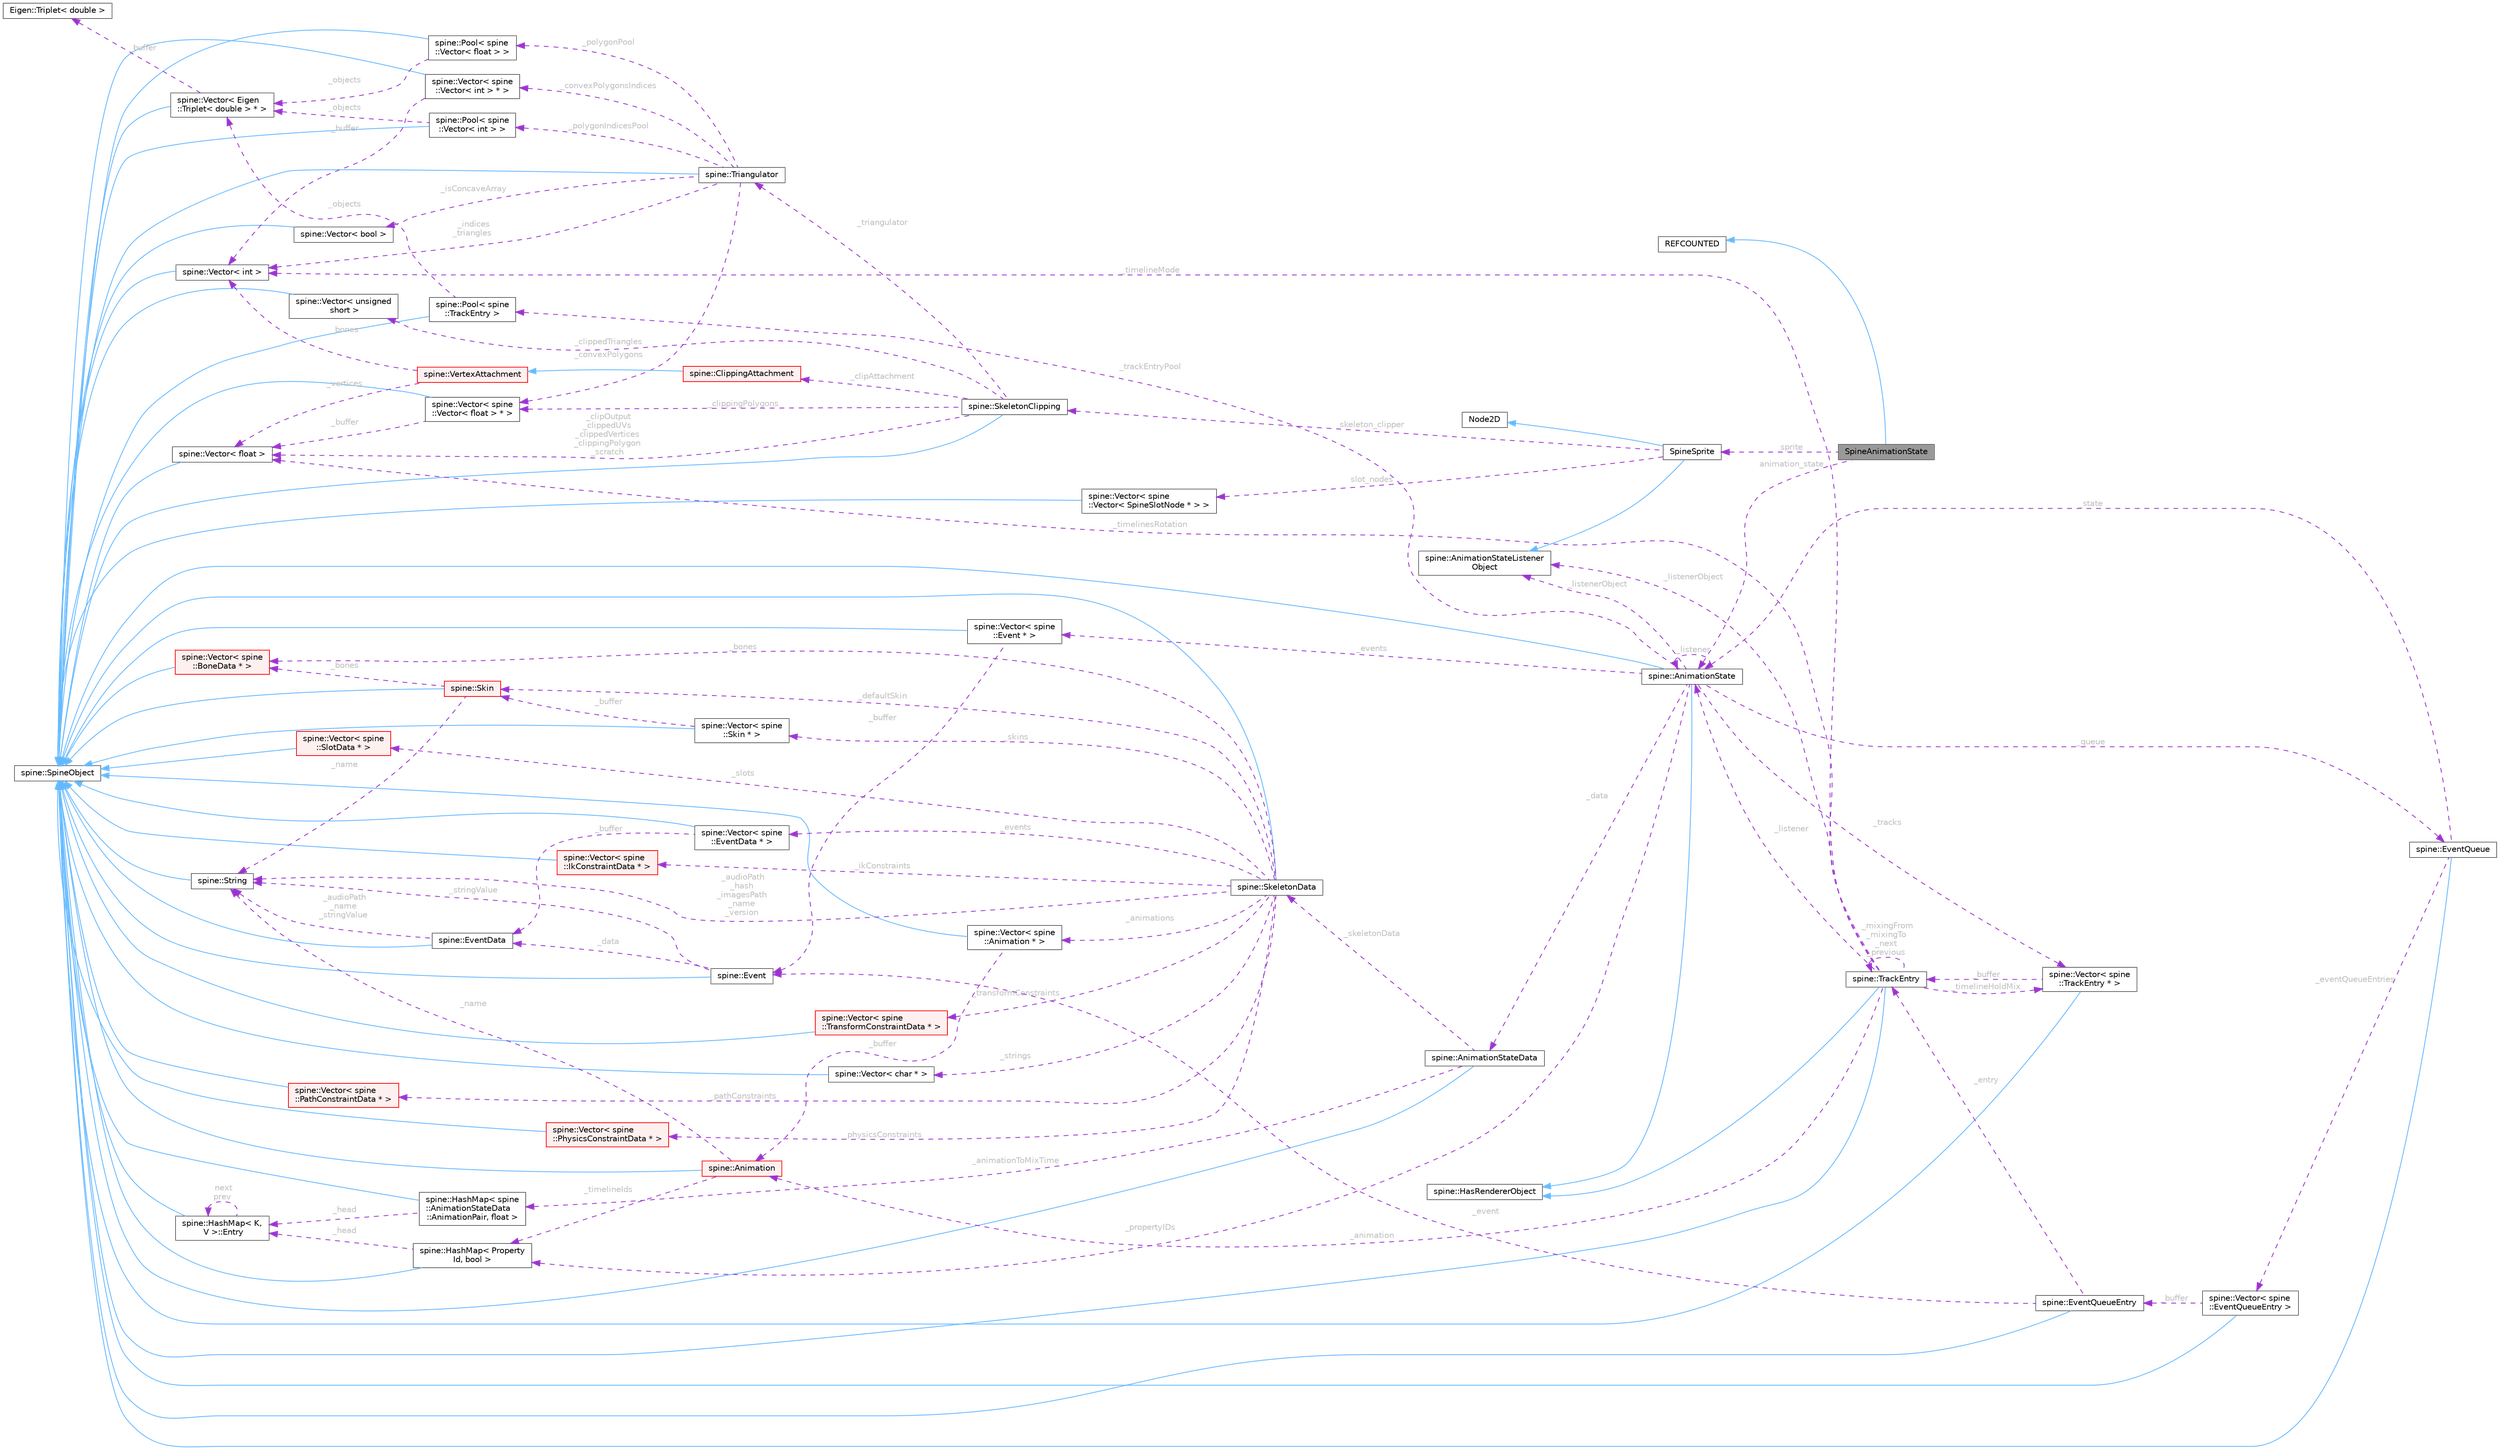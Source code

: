 digraph "SpineAnimationState"
{
 // LATEX_PDF_SIZE
  bgcolor="transparent";
  edge [fontname=Helvetica,fontsize=10,labelfontname=Helvetica,labelfontsize=10];
  node [fontname=Helvetica,fontsize=10,shape=box,height=0.2,width=0.4];
  rankdir="LR";
  Node1 [id="Node000001",label="SpineAnimationState",height=0.2,width=0.4,color="gray40", fillcolor="grey60", style="filled", fontcolor="black",tooltip=" "];
  Node2 -> Node1 [id="edge1_Node000001_Node000002",dir="back",color="steelblue1",style="solid",tooltip=" "];
  Node2 [id="Node000002",label="REFCOUNTED",height=0.2,width=0.4,color="gray40", fillcolor="white", style="filled",tooltip=" "];
  Node3 -> Node1 [id="edge2_Node000001_Node000003",dir="back",color="darkorchid3",style="dashed",tooltip=" ",label=" animation_state",fontcolor="grey" ];
  Node3 [id="Node000003",label="spine::AnimationState",height=0.2,width=0.4,color="gray40", fillcolor="white", style="filled",URL="$classspine_1_1_animation_state.html",tooltip=" "];
  Node4 -> Node3 [id="edge3_Node000003_Node000004",dir="back",color="steelblue1",style="solid",tooltip=" "];
  Node4 [id="Node000004",label="spine::SpineObject",height=0.2,width=0.4,color="gray40", fillcolor="white", style="filled",URL="$classspine_1_1_spine_object.html",tooltip=" "];
  Node5 -> Node3 [id="edge4_Node000003_Node000005",dir="back",color="steelblue1",style="solid",tooltip=" "];
  Node5 [id="Node000005",label="spine::HasRendererObject",height=0.2,width=0.4,color="gray40", fillcolor="white", style="filled",URL="$classspine_1_1_has_renderer_object.html",tooltip=" "];
  Node6 -> Node3 [id="edge5_Node000003_Node000006",dir="back",color="darkorchid3",style="dashed",tooltip=" ",label=" _data",fontcolor="grey" ];
  Node6 [id="Node000006",label="spine::AnimationStateData",height=0.2,width=0.4,color="gray40", fillcolor="white", style="filled",URL="$classspine_1_1_animation_state_data.html",tooltip="Stores mix (crossfade) durations to be applied when AnimationState animations are changed."];
  Node4 -> Node6 [id="edge6_Node000006_Node000004",dir="back",color="steelblue1",style="solid",tooltip=" "];
  Node7 -> Node6 [id="edge7_Node000006_Node000007",dir="back",color="darkorchid3",style="dashed",tooltip=" ",label=" _skeletonData",fontcolor="grey" ];
  Node7 [id="Node000007",label="spine::SkeletonData",height=0.2,width=0.4,color="gray40", fillcolor="white", style="filled",URL="$classspine_1_1_skeleton_data.html",tooltip="Stores the setup pose and all of the stateless data for a skeleton."];
  Node4 -> Node7 [id="edge8_Node000007_Node000004",dir="back",color="steelblue1",style="solid",tooltip=" "];
  Node8 -> Node7 [id="edge9_Node000007_Node000008",dir="back",color="darkorchid3",style="dashed",tooltip=" ",label=" _audioPath\n_hash\n_imagesPath\n_name\n_version",fontcolor="grey" ];
  Node8 [id="Node000008",label="spine::String",height=0.2,width=0.4,color="gray40", fillcolor="white", style="filled",URL="$classspine_1_1_string.html",tooltip=" "];
  Node4 -> Node8 [id="edge10_Node000008_Node000004",dir="back",color="steelblue1",style="solid",tooltip=" "];
  Node9 -> Node7 [id="edge11_Node000007_Node000009",dir="back",color="darkorchid3",style="dashed",tooltip=" ",label=" _bones",fontcolor="grey" ];
  Node9 [id="Node000009",label="spine::Vector\< spine\l::BoneData * \>",height=0.2,width=0.4,color="red", fillcolor="#FFF0F0", style="filled",URL="$classspine_1_1_vector.html",tooltip=" "];
  Node4 -> Node9 [id="edge12_Node000009_Node000004",dir="back",color="steelblue1",style="solid",tooltip=" "];
  Node11 -> Node7 [id="edge13_Node000007_Node000011",dir="back",color="darkorchid3",style="dashed",tooltip=" ",label=" _slots",fontcolor="grey" ];
  Node11 [id="Node000011",label="spine::Vector\< spine\l::SlotData * \>",height=0.2,width=0.4,color="red", fillcolor="#FFF0F0", style="filled",URL="$classspine_1_1_vector.html",tooltip=" "];
  Node4 -> Node11 [id="edge14_Node000011_Node000004",dir="back",color="steelblue1",style="solid",tooltip=" "];
  Node13 -> Node7 [id="edge15_Node000007_Node000013",dir="back",color="darkorchid3",style="dashed",tooltip=" ",label=" _skins",fontcolor="grey" ];
  Node13 [id="Node000013",label="spine::Vector\< spine\l::Skin * \>",height=0.2,width=0.4,color="gray40", fillcolor="white", style="filled",URL="$classspine_1_1_vector.html",tooltip=" "];
  Node4 -> Node13 [id="edge16_Node000013_Node000004",dir="back",color="steelblue1",style="solid",tooltip=" "];
  Node14 -> Node13 [id="edge17_Node000013_Node000014",dir="back",color="darkorchid3",style="dashed",tooltip=" ",label=" _buffer",fontcolor="grey" ];
  Node14 [id="Node000014",label="spine::Skin",height=0.2,width=0.4,color="red", fillcolor="#FFF0F0", style="filled",URL="$classspine_1_1_skin.html",tooltip=" "];
  Node4 -> Node14 [id="edge18_Node000014_Node000004",dir="back",color="steelblue1",style="solid",tooltip=" "];
  Node8 -> Node14 [id="edge19_Node000014_Node000008",dir="back",color="darkorchid3",style="dashed",tooltip=" ",label=" _name",fontcolor="grey" ];
  Node9 -> Node14 [id="edge20_Node000014_Node000009",dir="back",color="darkorchid3",style="dashed",tooltip=" ",label=" _bones",fontcolor="grey" ];
  Node14 -> Node7 [id="edge21_Node000007_Node000014",dir="back",color="darkorchid3",style="dashed",tooltip=" ",label=" _defaultSkin",fontcolor="grey" ];
  Node19 -> Node7 [id="edge22_Node000007_Node000019",dir="back",color="darkorchid3",style="dashed",tooltip=" ",label=" _events",fontcolor="grey" ];
  Node19 [id="Node000019",label="spine::Vector\< spine\l::EventData * \>",height=0.2,width=0.4,color="gray40", fillcolor="white", style="filled",URL="$classspine_1_1_vector.html",tooltip=" "];
  Node4 -> Node19 [id="edge23_Node000019_Node000004",dir="back",color="steelblue1",style="solid",tooltip=" "];
  Node20 -> Node19 [id="edge24_Node000019_Node000020",dir="back",color="darkorchid3",style="dashed",tooltip=" ",label=" _buffer",fontcolor="grey" ];
  Node20 [id="Node000020",label="spine::EventData",height=0.2,width=0.4,color="gray40", fillcolor="white", style="filled",URL="$classspine_1_1_event_data.html",tooltip="Stores the setup pose values for an Event."];
  Node4 -> Node20 [id="edge25_Node000020_Node000004",dir="back",color="steelblue1",style="solid",tooltip=" "];
  Node8 -> Node20 [id="edge26_Node000020_Node000008",dir="back",color="darkorchid3",style="dashed",tooltip=" ",label=" _audioPath\n_name\n_stringValue",fontcolor="grey" ];
  Node21 -> Node7 [id="edge27_Node000007_Node000021",dir="back",color="darkorchid3",style="dashed",tooltip=" ",label=" _animations",fontcolor="grey" ];
  Node21 [id="Node000021",label="spine::Vector\< spine\l::Animation * \>",height=0.2,width=0.4,color="gray40", fillcolor="white", style="filled",URL="$classspine_1_1_vector.html",tooltip=" "];
  Node4 -> Node21 [id="edge28_Node000021_Node000004",dir="back",color="steelblue1",style="solid",tooltip=" "];
  Node22 -> Node21 [id="edge29_Node000021_Node000022",dir="back",color="darkorchid3",style="dashed",tooltip=" ",label=" _buffer",fontcolor="grey" ];
  Node22 [id="Node000022",label="spine::Animation",height=0.2,width=0.4,color="red", fillcolor="#FFF0F0", style="filled",URL="$classspine_1_1_animation.html",tooltip=" "];
  Node4 -> Node22 [id="edge30_Node000022_Node000004",dir="back",color="steelblue1",style="solid",tooltip=" "];
  Node27 -> Node22 [id="edge31_Node000022_Node000027",dir="back",color="darkorchid3",style="dashed",tooltip=" ",label=" _timelineIds",fontcolor="grey" ];
  Node27 [id="Node000027",label="spine::HashMap\< Property\lId, bool \>",height=0.2,width=0.4,color="gray40", fillcolor="white", style="filled",URL="$classspine_1_1_hash_map.html",tooltip=" "];
  Node4 -> Node27 [id="edge32_Node000027_Node000004",dir="back",color="steelblue1",style="solid",tooltip=" "];
  Node28 -> Node27 [id="edge33_Node000027_Node000028",dir="back",color="darkorchid3",style="dashed",tooltip=" ",label=" _head",fontcolor="grey" ];
  Node28 [id="Node000028",label="spine::HashMap\< K,\l V \>::Entry",height=0.2,width=0.4,color="gray40", fillcolor="white", style="filled",URL="$classspine_1_1_hash_map_1_1_entry.html",tooltip=" "];
  Node4 -> Node28 [id="edge34_Node000028_Node000004",dir="back",color="steelblue1",style="solid",tooltip=" "];
  Node28 -> Node28 [id="edge35_Node000028_Node000028",dir="back",color="darkorchid3",style="dashed",tooltip=" ",label=" next\nprev",fontcolor="grey" ];
  Node8 -> Node22 [id="edge36_Node000022_Node000008",dir="back",color="darkorchid3",style="dashed",tooltip=" ",label=" _name",fontcolor="grey" ];
  Node29 -> Node7 [id="edge37_Node000007_Node000029",dir="back",color="darkorchid3",style="dashed",tooltip=" ",label=" _ikConstraints",fontcolor="grey" ];
  Node29 [id="Node000029",label="spine::Vector\< spine\l::IkConstraintData * \>",height=0.2,width=0.4,color="red", fillcolor="#FFF0F0", style="filled",URL="$classspine_1_1_vector.html",tooltip=" "];
  Node4 -> Node29 [id="edge38_Node000029_Node000004",dir="back",color="steelblue1",style="solid",tooltip=" "];
  Node31 -> Node7 [id="edge39_Node000007_Node000031",dir="back",color="darkorchid3",style="dashed",tooltip=" ",label=" _transformConstraints",fontcolor="grey" ];
  Node31 [id="Node000031",label="spine::Vector\< spine\l::TransformConstraintData * \>",height=0.2,width=0.4,color="red", fillcolor="#FFF0F0", style="filled",URL="$classspine_1_1_vector.html",tooltip=" "];
  Node4 -> Node31 [id="edge40_Node000031_Node000004",dir="back",color="steelblue1",style="solid",tooltip=" "];
  Node33 -> Node7 [id="edge41_Node000007_Node000033",dir="back",color="darkorchid3",style="dashed",tooltip=" ",label=" _pathConstraints",fontcolor="grey" ];
  Node33 [id="Node000033",label="spine::Vector\< spine\l::PathConstraintData * \>",height=0.2,width=0.4,color="red", fillcolor="#FFF0F0", style="filled",URL="$classspine_1_1_vector.html",tooltip=" "];
  Node4 -> Node33 [id="edge42_Node000033_Node000004",dir="back",color="steelblue1",style="solid",tooltip=" "];
  Node35 -> Node7 [id="edge43_Node000007_Node000035",dir="back",color="darkorchid3",style="dashed",tooltip=" ",label=" _physicsConstraints",fontcolor="grey" ];
  Node35 [id="Node000035",label="spine::Vector\< spine\l::PhysicsConstraintData * \>",height=0.2,width=0.4,color="red", fillcolor="#FFF0F0", style="filled",URL="$classspine_1_1_vector.html",tooltip=" "];
  Node4 -> Node35 [id="edge44_Node000035_Node000004",dir="back",color="steelblue1",style="solid",tooltip=" "];
  Node37 -> Node7 [id="edge45_Node000007_Node000037",dir="back",color="darkorchid3",style="dashed",tooltip=" ",label=" _strings",fontcolor="grey" ];
  Node37 [id="Node000037",label="spine::Vector\< char * \>",height=0.2,width=0.4,color="gray40", fillcolor="white", style="filled",URL="$classspine_1_1_vector.html",tooltip=" "];
  Node4 -> Node37 [id="edge46_Node000037_Node000004",dir="back",color="steelblue1",style="solid",tooltip=" "];
  Node38 -> Node6 [id="edge47_Node000006_Node000038",dir="back",color="darkorchid3",style="dashed",tooltip=" ",label=" _animationToMixTime",fontcolor="grey" ];
  Node38 [id="Node000038",label="spine::HashMap\< spine\l::AnimationStateData\l::AnimationPair, float \>",height=0.2,width=0.4,color="gray40", fillcolor="white", style="filled",URL="$classspine_1_1_hash_map.html",tooltip=" "];
  Node4 -> Node38 [id="edge48_Node000038_Node000004",dir="back",color="steelblue1",style="solid",tooltip=" "];
  Node28 -> Node38 [id="edge49_Node000038_Node000028",dir="back",color="darkorchid3",style="dashed",tooltip=" ",label=" _head",fontcolor="grey" ];
  Node39 -> Node3 [id="edge50_Node000003_Node000039",dir="back",color="darkorchid3",style="dashed",tooltip=" ",label=" _trackEntryPool",fontcolor="grey" ];
  Node39 [id="Node000039",label="spine::Pool\< spine\l::TrackEntry \>",height=0.2,width=0.4,color="gray40", fillcolor="white", style="filled",URL="$classspine_1_1_pool.html",tooltip=" "];
  Node4 -> Node39 [id="edge51_Node000039_Node000004",dir="back",color="steelblue1",style="solid",tooltip=" "];
  Node40 -> Node39 [id="edge52_Node000039_Node000040",dir="back",color="darkorchid3",style="dashed",tooltip=" ",label=" _objects",fontcolor="grey" ];
  Node40 [id="Node000040",label="spine::Vector\< Eigen\l::Triplet\< double \> * \>",height=0.2,width=0.4,color="gray40", fillcolor="white", style="filled",URL="$classspine_1_1_vector.html",tooltip=" "];
  Node4 -> Node40 [id="edge53_Node000040_Node000004",dir="back",color="steelblue1",style="solid",tooltip=" "];
  Node41 -> Node40 [id="edge54_Node000040_Node000041",dir="back",color="darkorchid3",style="dashed",tooltip=" ",label=" _buffer",fontcolor="grey" ];
  Node41 [id="Node000041",label="Eigen::Triplet\< double \>",height=0.2,width=0.4,color="gray40", fillcolor="white", style="filled",URL="$class_eigen_1_1_triplet.html",tooltip=" "];
  Node42 -> Node3 [id="edge55_Node000003_Node000042",dir="back",color="darkorchid3",style="dashed",tooltip=" ",label=" _tracks",fontcolor="grey" ];
  Node42 [id="Node000042",label="spine::Vector\< spine\l::TrackEntry * \>",height=0.2,width=0.4,color="gray40", fillcolor="white", style="filled",URL="$classspine_1_1_vector.html",tooltip=" "];
  Node4 -> Node42 [id="edge56_Node000042_Node000004",dir="back",color="steelblue1",style="solid",tooltip=" "];
  Node43 -> Node42 [id="edge57_Node000042_Node000043",dir="back",color="darkorchid3",style="dashed",tooltip=" ",label=" _buffer",fontcolor="grey" ];
  Node43 [id="Node000043",label="spine::TrackEntry",height=0.2,width=0.4,color="gray40", fillcolor="white", style="filled",URL="$classspine_1_1_track_entry.html",tooltip="State for the playback of an animation"];
  Node4 -> Node43 [id="edge58_Node000043_Node000004",dir="back",color="steelblue1",style="solid",tooltip=" "];
  Node5 -> Node43 [id="edge59_Node000043_Node000005",dir="back",color="steelblue1",style="solid",tooltip=" "];
  Node22 -> Node43 [id="edge60_Node000043_Node000022",dir="back",color="darkorchid3",style="dashed",tooltip=" ",label=" _animation",fontcolor="grey" ];
  Node43 -> Node43 [id="edge61_Node000043_Node000043",dir="back",color="darkorchid3",style="dashed",tooltip=" ",label=" _mixingFrom\n_mixingTo\n_next\n_previous",fontcolor="grey" ];
  Node44 -> Node43 [id="edge62_Node000043_Node000044",dir="back",color="darkorchid3",style="dashed",tooltip=" ",label=" _timelineMode",fontcolor="grey" ];
  Node44 [id="Node000044",label="spine::Vector\< int \>",height=0.2,width=0.4,color="gray40", fillcolor="white", style="filled",URL="$classspine_1_1_vector.html",tooltip=" "];
  Node4 -> Node44 [id="edge63_Node000044_Node000004",dir="back",color="steelblue1",style="solid",tooltip=" "];
  Node42 -> Node43 [id="edge64_Node000043_Node000042",dir="back",color="darkorchid3",style="dashed",tooltip=" ",label=" _timelineHoldMix",fontcolor="grey" ];
  Node26 -> Node43 [id="edge65_Node000043_Node000026",dir="back",color="darkorchid3",style="dashed",tooltip=" ",label=" _timelinesRotation",fontcolor="grey" ];
  Node26 [id="Node000026",label="spine::Vector\< float \>",height=0.2,width=0.4,color="gray40", fillcolor="white", style="filled",URL="$classspine_1_1_vector.html",tooltip=" "];
  Node4 -> Node26 [id="edge66_Node000026_Node000004",dir="back",color="steelblue1",style="solid",tooltip=" "];
  Node3 -> Node43 [id="edge67_Node000043_Node000003",dir="back",color="darkorchid3",style="dashed",tooltip=" ",label=" _listener",fontcolor="grey" ];
  Node45 -> Node43 [id="edge68_Node000043_Node000045",dir="back",color="darkorchid3",style="dashed",tooltip=" ",label=" _listenerObject",fontcolor="grey" ];
  Node45 [id="Node000045",label="spine::AnimationStateListener\lObject",height=0.2,width=0.4,color="gray40", fillcolor="white", style="filled",URL="$classspine_1_1_animation_state_listener_object.html",tooltip="Abstract class to inherit from to create a callback object"];
  Node46 -> Node3 [id="edge69_Node000003_Node000046",dir="back",color="darkorchid3",style="dashed",tooltip=" ",label=" _events",fontcolor="grey" ];
  Node46 [id="Node000046",label="spine::Vector\< spine\l::Event * \>",height=0.2,width=0.4,color="gray40", fillcolor="white", style="filled",URL="$classspine_1_1_vector.html",tooltip=" "];
  Node4 -> Node46 [id="edge70_Node000046_Node000004",dir="back",color="steelblue1",style="solid",tooltip=" "];
  Node47 -> Node46 [id="edge71_Node000046_Node000047",dir="back",color="darkorchid3",style="dashed",tooltip=" ",label=" _buffer",fontcolor="grey" ];
  Node47 [id="Node000047",label="spine::Event",height=0.2,width=0.4,color="gray40", fillcolor="white", style="filled",URL="$classspine_1_1_event.html",tooltip="Stores the current pose values for an Event."];
  Node4 -> Node47 [id="edge72_Node000047_Node000004",dir="back",color="steelblue1",style="solid",tooltip=" "];
  Node20 -> Node47 [id="edge73_Node000047_Node000020",dir="back",color="darkorchid3",style="dashed",tooltip=" ",label=" _data",fontcolor="grey" ];
  Node8 -> Node47 [id="edge74_Node000047_Node000008",dir="back",color="darkorchid3",style="dashed",tooltip=" ",label=" _stringValue",fontcolor="grey" ];
  Node48 -> Node3 [id="edge75_Node000003_Node000048",dir="back",color="darkorchid3",style="dashed",tooltip=" ",label=" _queue",fontcolor="grey" ];
  Node48 [id="Node000048",label="spine::EventQueue",height=0.2,width=0.4,color="gray40", fillcolor="white", style="filled",URL="$classspine_1_1_event_queue.html",tooltip=" "];
  Node4 -> Node48 [id="edge76_Node000048_Node000004",dir="back",color="steelblue1",style="solid",tooltip=" "];
  Node49 -> Node48 [id="edge77_Node000048_Node000049",dir="back",color="darkorchid3",style="dashed",tooltip=" ",label=" _eventQueueEntries",fontcolor="grey" ];
  Node49 [id="Node000049",label="spine::Vector\< spine\l::EventQueueEntry \>",height=0.2,width=0.4,color="gray40", fillcolor="white", style="filled",URL="$classspine_1_1_vector.html",tooltip=" "];
  Node4 -> Node49 [id="edge78_Node000049_Node000004",dir="back",color="steelblue1",style="solid",tooltip=" "];
  Node50 -> Node49 [id="edge79_Node000049_Node000050",dir="back",color="darkorchid3",style="dashed",tooltip=" ",label=" _buffer",fontcolor="grey" ];
  Node50 [id="Node000050",label="spine::EventQueueEntry",height=0.2,width=0.4,color="gray40", fillcolor="white", style="filled",URL="$classspine_1_1_event_queue_entry.html",tooltip=" "];
  Node4 -> Node50 [id="edge80_Node000050_Node000004",dir="back",color="steelblue1",style="solid",tooltip=" "];
  Node43 -> Node50 [id="edge81_Node000050_Node000043",dir="back",color="darkorchid3",style="dashed",tooltip=" ",label=" _entry",fontcolor="grey" ];
  Node47 -> Node50 [id="edge82_Node000050_Node000047",dir="back",color="darkorchid3",style="dashed",tooltip=" ",label=" _event",fontcolor="grey" ];
  Node3 -> Node48 [id="edge83_Node000048_Node000003",dir="back",color="darkorchid3",style="dashed",tooltip=" ",label=" _state",fontcolor="grey" ];
  Node27 -> Node3 [id="edge84_Node000003_Node000027",dir="back",color="darkorchid3",style="dashed",tooltip=" ",label=" _propertyIDs",fontcolor="grey" ];
  Node3 -> Node3 [id="edge85_Node000003_Node000003",dir="back",color="darkorchid3",style="dashed",tooltip=" ",label=" _listener",fontcolor="grey" ];
  Node45 -> Node3 [id="edge86_Node000003_Node000045",dir="back",color="darkorchid3",style="dashed",tooltip=" ",label=" _listenerObject",fontcolor="grey" ];
  Node51 -> Node1 [id="edge87_Node000001_Node000051",dir="back",color="darkorchid3",style="dashed",tooltip=" ",label=" sprite",fontcolor="grey" ];
  Node51 [id="Node000051",label="SpineSprite",height=0.2,width=0.4,color="gray40", fillcolor="white", style="filled",URL="$class_spine_sprite.html",tooltip=" "];
  Node52 -> Node51 [id="edge88_Node000051_Node000052",dir="back",color="steelblue1",style="solid",tooltip=" "];
  Node52 [id="Node000052",label="Node2D",height=0.2,width=0.4,color="gray40", fillcolor="white", style="filled",tooltip=" "];
  Node45 -> Node51 [id="edge89_Node000051_Node000045",dir="back",color="steelblue1",style="solid",tooltip=" "];
  Node53 -> Node51 [id="edge90_Node000051_Node000053",dir="back",color="darkorchid3",style="dashed",tooltip=" ",label=" slot_nodes",fontcolor="grey" ];
  Node53 [id="Node000053",label="spine::Vector\< spine\l::Vector\< SpineSlotNode * \> \>",height=0.2,width=0.4,color="gray40", fillcolor="white", style="filled",URL="$classspine_1_1_vector.html",tooltip=" "];
  Node4 -> Node53 [id="edge91_Node000053_Node000004",dir="back",color="steelblue1",style="solid",tooltip=" "];
  Node54 -> Node51 [id="edge92_Node000051_Node000054",dir="back",color="darkorchid3",style="dashed",tooltip=" ",label=" skeleton_clipper",fontcolor="grey" ];
  Node54 [id="Node000054",label="spine::SkeletonClipping",height=0.2,width=0.4,color="gray40", fillcolor="white", style="filled",URL="$classspine_1_1_skeleton_clipping.html",tooltip=" "];
  Node4 -> Node54 [id="edge93_Node000054_Node000004",dir="back",color="steelblue1",style="solid",tooltip=" "];
  Node55 -> Node54 [id="edge94_Node000054_Node000055",dir="back",color="darkorchid3",style="dashed",tooltip=" ",label=" _triangulator",fontcolor="grey" ];
  Node55 [id="Node000055",label="spine::Triangulator",height=0.2,width=0.4,color="gray40", fillcolor="white", style="filled",URL="$classspine_1_1_triangulator.html",tooltip=" "];
  Node4 -> Node55 [id="edge95_Node000055_Node000004",dir="back",color="steelblue1",style="solid",tooltip=" "];
  Node56 -> Node55 [id="edge96_Node000055_Node000056",dir="back",color="darkorchid3",style="dashed",tooltip=" ",label=" _convexPolygons",fontcolor="grey" ];
  Node56 [id="Node000056",label="spine::Vector\< spine\l::Vector\< float \> * \>",height=0.2,width=0.4,color="gray40", fillcolor="white", style="filled",URL="$classspine_1_1_vector.html",tooltip=" "];
  Node4 -> Node56 [id="edge97_Node000056_Node000004",dir="back",color="steelblue1",style="solid",tooltip=" "];
  Node26 -> Node56 [id="edge98_Node000056_Node000026",dir="back",color="darkorchid3",style="dashed",tooltip=" ",label=" _buffer",fontcolor="grey" ];
  Node57 -> Node55 [id="edge99_Node000055_Node000057",dir="back",color="darkorchid3",style="dashed",tooltip=" ",label=" _convexPolygonsIndices",fontcolor="grey" ];
  Node57 [id="Node000057",label="spine::Vector\< spine\l::Vector\< int \> * \>",height=0.2,width=0.4,color="gray40", fillcolor="white", style="filled",URL="$classspine_1_1_vector.html",tooltip=" "];
  Node4 -> Node57 [id="edge100_Node000057_Node000004",dir="back",color="steelblue1",style="solid",tooltip=" "];
  Node44 -> Node57 [id="edge101_Node000057_Node000044",dir="back",color="darkorchid3",style="dashed",tooltip=" ",label=" _buffer",fontcolor="grey" ];
  Node44 -> Node55 [id="edge102_Node000055_Node000044",dir="back",color="darkorchid3",style="dashed",tooltip=" ",label=" _indices\n_triangles",fontcolor="grey" ];
  Node58 -> Node55 [id="edge103_Node000055_Node000058",dir="back",color="darkorchid3",style="dashed",tooltip=" ",label=" _isConcaveArray",fontcolor="grey" ];
  Node58 [id="Node000058",label="spine::Vector\< bool \>",height=0.2,width=0.4,color="gray40", fillcolor="white", style="filled",URL="$classspine_1_1_vector.html",tooltip=" "];
  Node4 -> Node58 [id="edge104_Node000058_Node000004",dir="back",color="steelblue1",style="solid",tooltip=" "];
  Node59 -> Node55 [id="edge105_Node000055_Node000059",dir="back",color="darkorchid3",style="dashed",tooltip=" ",label=" _polygonPool",fontcolor="grey" ];
  Node59 [id="Node000059",label="spine::Pool\< spine\l::Vector\< float \> \>",height=0.2,width=0.4,color="gray40", fillcolor="white", style="filled",URL="$classspine_1_1_pool.html",tooltip=" "];
  Node4 -> Node59 [id="edge106_Node000059_Node000004",dir="back",color="steelblue1",style="solid",tooltip=" "];
  Node40 -> Node59 [id="edge107_Node000059_Node000040",dir="back",color="darkorchid3",style="dashed",tooltip=" ",label=" _objects",fontcolor="grey" ];
  Node60 -> Node55 [id="edge108_Node000055_Node000060",dir="back",color="darkorchid3",style="dashed",tooltip=" ",label=" _polygonIndicesPool",fontcolor="grey" ];
  Node60 [id="Node000060",label="spine::Pool\< spine\l::Vector\< int \> \>",height=0.2,width=0.4,color="gray40", fillcolor="white", style="filled",URL="$classspine_1_1_pool.html",tooltip=" "];
  Node4 -> Node60 [id="edge109_Node000060_Node000004",dir="back",color="steelblue1",style="solid",tooltip=" "];
  Node40 -> Node60 [id="edge110_Node000060_Node000040",dir="back",color="darkorchid3",style="dashed",tooltip=" ",label=" _objects",fontcolor="grey" ];
  Node26 -> Node54 [id="edge111_Node000054_Node000026",dir="back",color="darkorchid3",style="dashed",tooltip=" ",label=" _clipOutput\n_clippedUVs\n_clippedVertices\n_clippingPolygon\n_scratch",fontcolor="grey" ];
  Node61 -> Node54 [id="edge112_Node000054_Node000061",dir="back",color="darkorchid3",style="dashed",tooltip=" ",label=" _clippedTriangles",fontcolor="grey" ];
  Node61 [id="Node000061",label="spine::Vector\< unsigned\l short \>",height=0.2,width=0.4,color="gray40", fillcolor="white", style="filled",URL="$classspine_1_1_vector.html",tooltip=" "];
  Node4 -> Node61 [id="edge113_Node000061_Node000004",dir="back",color="steelblue1",style="solid",tooltip=" "];
  Node62 -> Node54 [id="edge114_Node000054_Node000062",dir="back",color="darkorchid3",style="dashed",tooltip=" ",label=" _clipAttachment",fontcolor="grey" ];
  Node62 [id="Node000062",label="spine::ClippingAttachment",height=0.2,width=0.4,color="red", fillcolor="#FFF0F0", style="filled",URL="$classspine_1_1_clipping_attachment.html",tooltip=" "];
  Node63 -> Node62 [id="edge115_Node000062_Node000063",dir="back",color="steelblue1",style="solid",tooltip=" "];
  Node63 [id="Node000063",label="spine::VertexAttachment",height=0.2,width=0.4,color="red", fillcolor="#FFF0F0", style="filled",URL="$classspine_1_1_vertex_attachment.html",tooltip="An attachment with vertices that are transformed by one or more bones and can be deformed by a slot's..."];
  Node44 -> Node63 [id="edge116_Node000063_Node000044",dir="back",color="darkorchid3",style="dashed",tooltip=" ",label=" _bones",fontcolor="grey" ];
  Node26 -> Node63 [id="edge117_Node000063_Node000026",dir="back",color="darkorchid3",style="dashed",tooltip=" ",label=" _vertices",fontcolor="grey" ];
  Node56 -> Node54 [id="edge118_Node000054_Node000056",dir="back",color="darkorchid3",style="dashed",tooltip=" ",label=" _clippingPolygons",fontcolor="grey" ];
}
